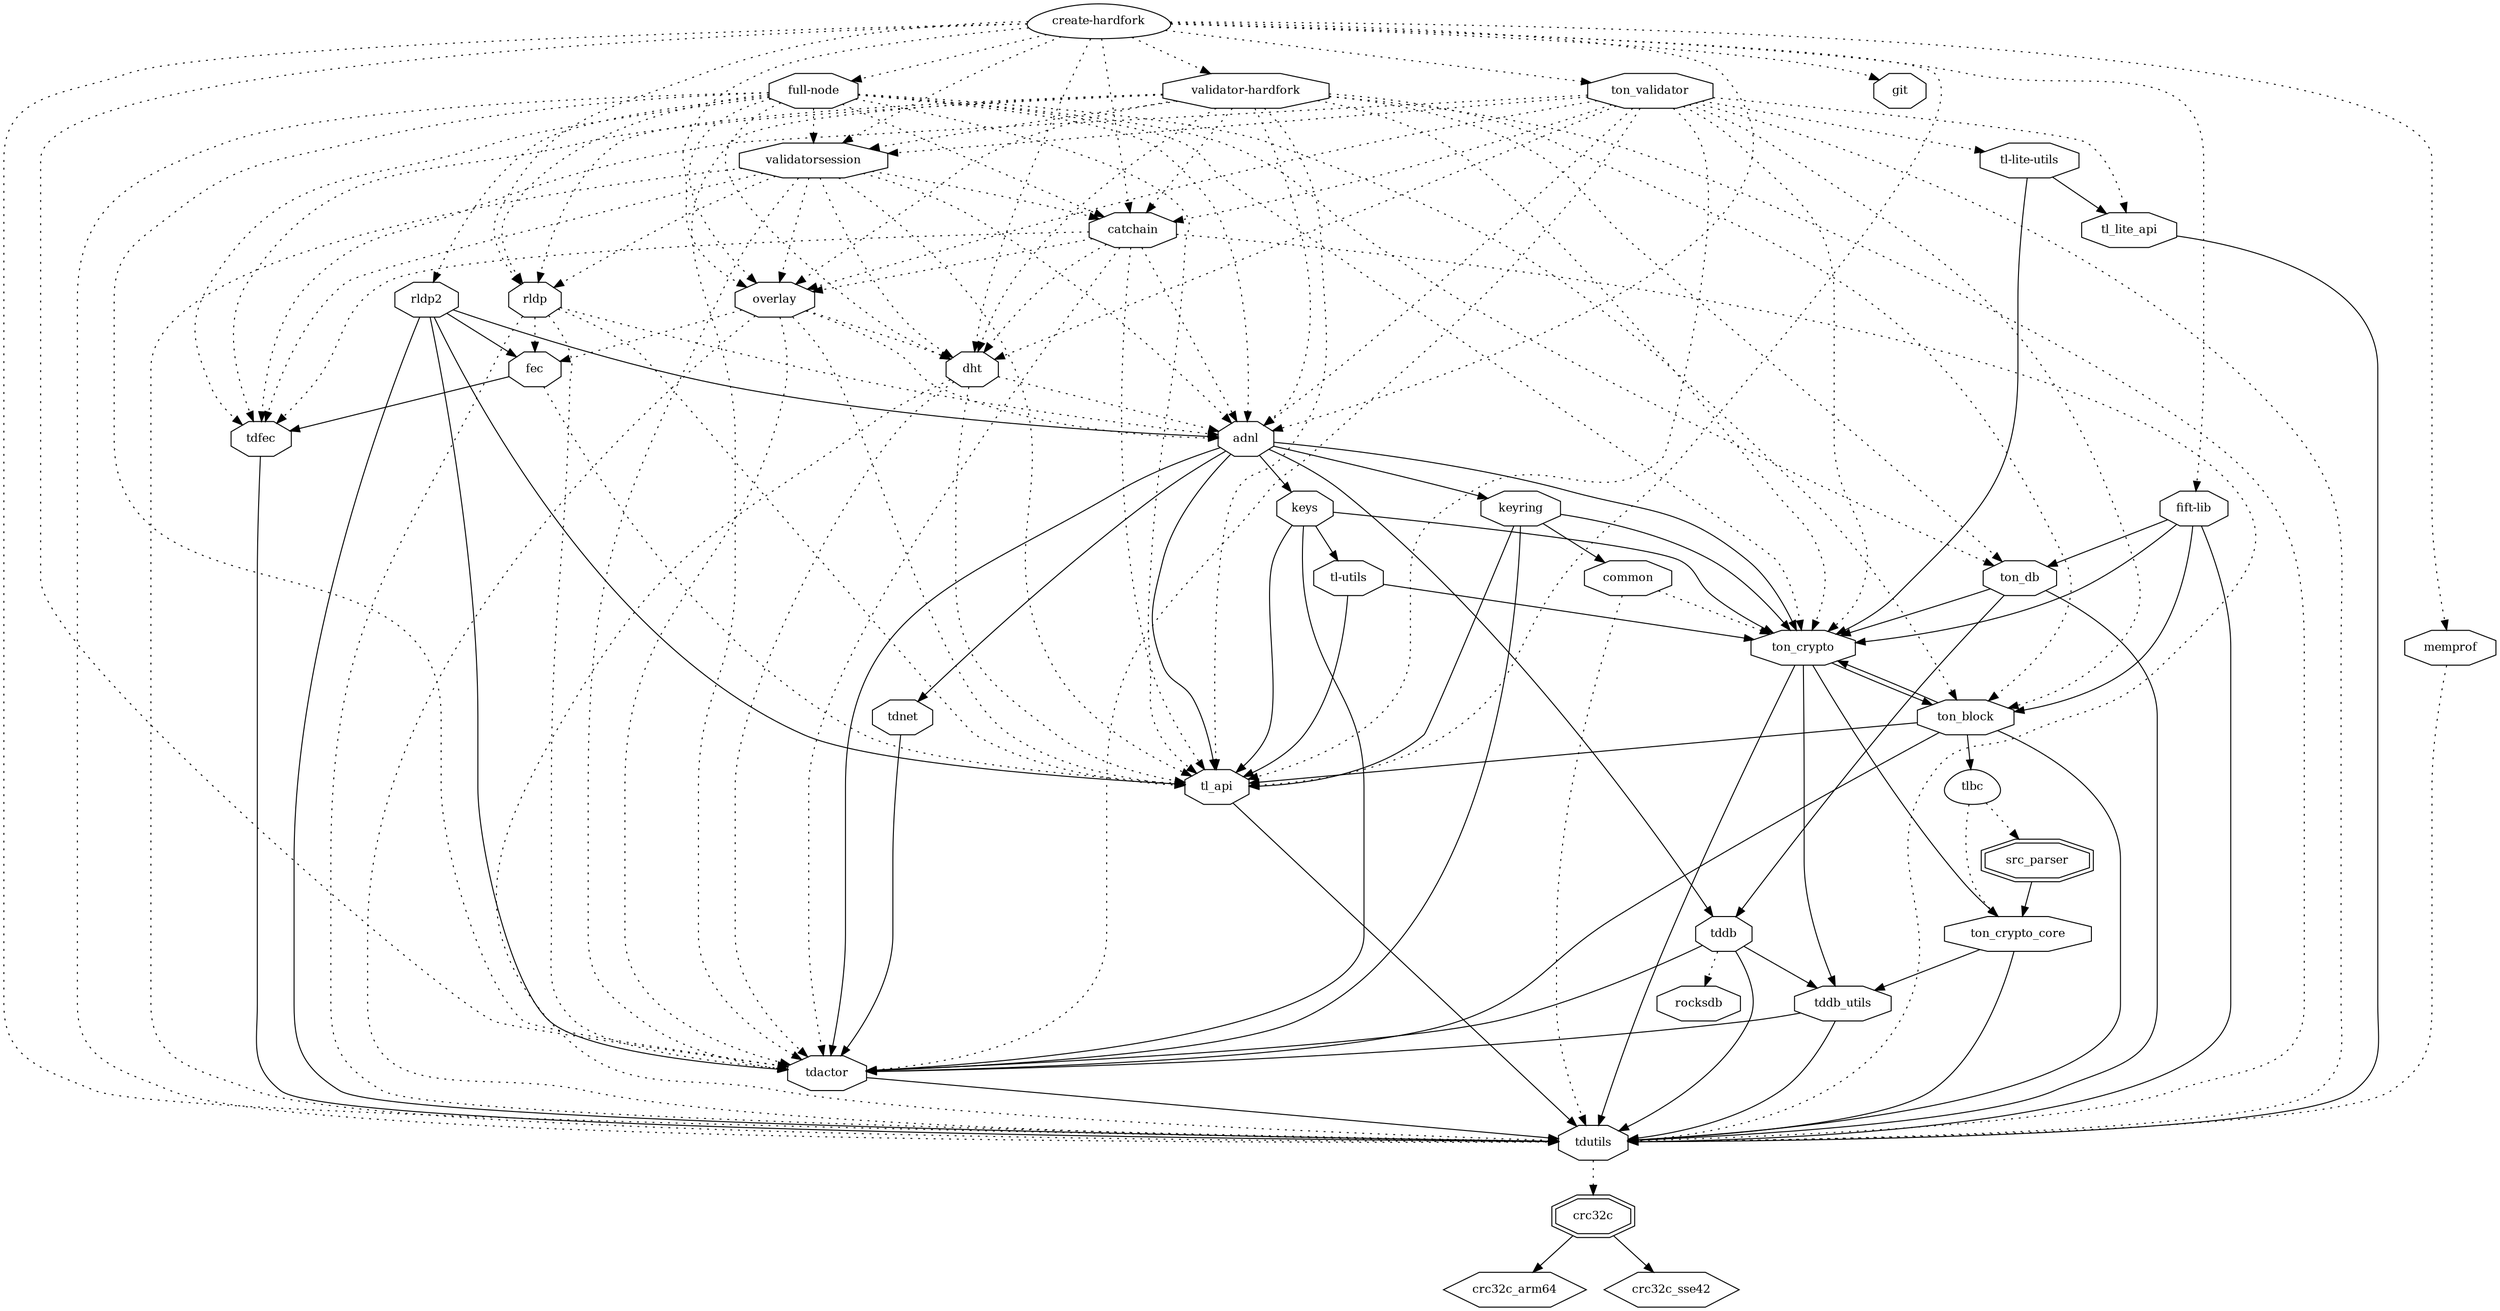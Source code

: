 digraph "create-hardfork" {
node [
  fontsize = "12"
];
    "node56" [ label = "create-hardfork", shape = egg ];
    "node38" [ label = "adnl", shape = octagon ];
    "node56" -> "node38" [ style = dotted ] // create-hardfork -> adnl
    "node39" [ label = "keyring", shape = octagon ];
    "node38" -> "node39"  // adnl -> keyring
    "node40" [ label = "common", shape = octagon ];
    "node39" -> "node40"  // keyring -> common
    "node5" [ label = "tdutils", shape = octagon ];
    "node40" -> "node5" [ style = dotted ] // common -> tdutils
    "node6" [ label = "crc32c", shape = doubleoctagon ];
    "node5" -> "node6" [ style = dotted ] // tdutils -> crc32c
    "node7" [ label = "crc32c_arm64", shape = hexagon ];
    "node6" -> "node7"  // crc32c -> crc32c_arm64
    "node8" [ label = "crc32c_sse42", shape = hexagon ];
    "node6" -> "node8"  // crc32c -> crc32c_sse42
    "node13" [ label = "ton_crypto", shape = octagon ];
    "node40" -> "node13" [ style = dotted ] // common -> ton_crypto
    "node14" [ label = "tddb_utils", shape = octagon ];
    "node13" -> "node14"  // ton_crypto -> tddb_utils
    "node4" [ label = "tdactor", shape = octagon ];
    "node14" -> "node4"  // tddb_utils -> tdactor
    "node5" [ label = "tdutils", shape = octagon ];
    "node4" -> "node5"  // tdactor -> tdutils
    "node5" [ label = "tdutils", shape = octagon ];
    "node14" -> "node5"  // tddb_utils -> tdutils
    "node5" [ label = "tdutils", shape = octagon ];
    "node13" -> "node5"  // ton_crypto -> tdutils
    "node15" [ label = "ton_block", shape = octagon ];
    "node13" -> "node15"  // ton_crypto -> ton_block
    "node4" [ label = "tdactor", shape = octagon ];
    "node15" -> "node4"  // ton_block -> tdactor
    "node5" [ label = "tdutils", shape = octagon ];
    "node15" -> "node5"  // ton_block -> tdutils
    "node10" [ label = "tl_api", shape = octagon ];
    "node15" -> "node10"  // ton_block -> tl_api
    "node5" [ label = "tdutils", shape = octagon ];
    "node10" -> "node5"  // tl_api -> tdutils
    "node16" [ label = "tlbc", shape = egg ];
    "node15" -> "node16"  // ton_block -> tlbc
    "node17" [ label = "src_parser", shape = doubleoctagon ];
    "node16" -> "node17" [ style = dotted ] // tlbc -> src_parser
    "node18" [ label = "ton_crypto_core", shape = octagon ];
    "node17" -> "node18"  // src_parser -> ton_crypto_core
    "node14" [ label = "tddb_utils", shape = octagon ];
    "node18" -> "node14"  // ton_crypto_core -> tddb_utils
    "node5" [ label = "tdutils", shape = octagon ];
    "node18" -> "node5"  // ton_crypto_core -> tdutils
    "node18" [ label = "ton_crypto_core", shape = octagon ];
    "node16" -> "node18" [ style = dotted ] // tlbc -> ton_crypto_core
    "node13" [ label = "ton_crypto", shape = octagon ];
    "node15" -> "node13"  // ton_block -> ton_crypto
    "node18" [ label = "ton_crypto_core", shape = octagon ];
    "node13" -> "node18"  // ton_crypto -> ton_crypto_core
    "node4" [ label = "tdactor", shape = octagon ];
    "node39" -> "node4"  // keyring -> tdactor
    "node10" [ label = "tl_api", shape = octagon ];
    "node39" -> "node10"  // keyring -> tl_api
    "node13" [ label = "ton_crypto", shape = octagon ];
    "node39" -> "node13"  // keyring -> ton_crypto
    "node3" [ label = "keys", shape = octagon ];
    "node38" -> "node3"  // adnl -> keys
    "node4" [ label = "tdactor", shape = octagon ];
    "node3" -> "node4"  // keys -> tdactor
    "node9" [ label = "tl-utils", shape = octagon ];
    "node3" -> "node9"  // keys -> tl-utils
    "node10" [ label = "tl_api", shape = octagon ];
    "node9" -> "node10"  // tl-utils -> tl_api
    "node13" [ label = "ton_crypto", shape = octagon ];
    "node9" -> "node13"  // tl-utils -> ton_crypto
    "node10" [ label = "tl_api", shape = octagon ];
    "node3" -> "node10"  // keys -> tl_api
    "node13" [ label = "ton_crypto", shape = octagon ];
    "node3" -> "node13"  // keys -> ton_crypto
    "node4" [ label = "tdactor", shape = octagon ];
    "node38" -> "node4"  // adnl -> tdactor
    "node26" [ label = "tddb", shape = octagon ];
    "node38" -> "node26"  // adnl -> tddb
    "node27" [ label = "rocksdb", shape = octagon ];
    "node26" -> "node27" [ style = dotted ] // tddb -> rocksdb
    "node4" [ label = "tdactor", shape = octagon ];
    "node26" -> "node4"  // tddb -> tdactor
    "node14" [ label = "tddb_utils", shape = octagon ];
    "node26" -> "node14"  // tddb -> tddb_utils
    "node5" [ label = "tdutils", shape = octagon ];
    "node26" -> "node5"  // tddb -> tdutils
    "node19" [ label = "tdnet", shape = octagon ];
    "node38" -> "node19"  // adnl -> tdnet
    "node4" [ label = "tdactor", shape = octagon ];
    "node19" -> "node4"  // tdnet -> tdactor
    "node10" [ label = "tl_api", shape = octagon ];
    "node38" -> "node10"  // adnl -> tl_api
    "node13" [ label = "ton_crypto", shape = octagon ];
    "node38" -> "node13"  // adnl -> ton_crypto
    "node53" [ label = "catchain", shape = octagon ];
    "node56" -> "node53" [ style = dotted ] // create-hardfork -> catchain
    "node38" [ label = "adnl", shape = octagon ];
    "node53" -> "node38" [ style = dotted ] // catchain -> adnl
    "node42" [ label = "dht", shape = octagon ];
    "node53" -> "node42" [ style = dotted ] // catchain -> dht
    "node38" [ label = "adnl", shape = octagon ];
    "node42" -> "node38" [ style = dotted ] // dht -> adnl
    "node4" [ label = "tdactor", shape = octagon ];
    "node42" -> "node4" [ style = dotted ] // dht -> tdactor
    "node5" [ label = "tdutils", shape = octagon ];
    "node42" -> "node5" [ style = dotted ] // dht -> tdutils
    "node10" [ label = "tl_api", shape = octagon ];
    "node42" -> "node10" [ style = dotted ] // dht -> tl_api
    "node54" [ label = "overlay", shape = octagon ];
    "node53" -> "node54" [ style = dotted ] // catchain -> overlay
    "node38" [ label = "adnl", shape = octagon ];
    "node54" -> "node38" [ style = dotted ] // overlay -> adnl
    "node42" [ label = "dht", shape = octagon ];
    "node54" -> "node42" [ style = dotted ] // overlay -> dht
    "node55" [ label = "fec", shape = octagon ];
    "node54" -> "node55" [ style = dotted ] // overlay -> fec
    "node46" [ label = "tdfec", shape = octagon ];
    "node55" -> "node46"  // fec -> tdfec
    "node5" [ label = "tdutils", shape = octagon ];
    "node46" -> "node5"  // tdfec -> tdutils
    "node10" [ label = "tl_api", shape = octagon ];
    "node55" -> "node10" [ style = dotted ] // fec -> tl_api
    "node4" [ label = "tdactor", shape = octagon ];
    "node54" -> "node4" [ style = dotted ] // overlay -> tdactor
    "node5" [ label = "tdutils", shape = octagon ];
    "node54" -> "node5" [ style = dotted ] // overlay -> tdutils
    "node10" [ label = "tl_api", shape = octagon ];
    "node54" -> "node10" [ style = dotted ] // overlay -> tl_api
    "node4" [ label = "tdactor", shape = octagon ];
    "node53" -> "node4" [ style = dotted ] // catchain -> tdactor
    "node46" [ label = "tdfec", shape = octagon ];
    "node53" -> "node46" [ style = dotted ] // catchain -> tdfec
    "node5" [ label = "tdutils", shape = octagon ];
    "node53" -> "node5" [ style = dotted ] // catchain -> tdutils
    "node10" [ label = "tl_api", shape = octagon ];
    "node53" -> "node10" [ style = dotted ] // catchain -> tl_api
    "node42" [ label = "dht", shape = octagon ];
    "node56" -> "node42" [ style = dotted ] // create-hardfork -> dht
    "node24" [ label = "fift-lib", shape = octagon ];
    "node56" -> "node24" [ style = dotted ] // create-hardfork -> fift-lib
    "node5" [ label = "tdutils", shape = octagon ];
    "node24" -> "node5"  // fift-lib -> tdutils
    "node15" [ label = "ton_block", shape = octagon ];
    "node24" -> "node15"  // fift-lib -> ton_block
    "node13" [ label = "ton_crypto", shape = octagon ];
    "node24" -> "node13"  // fift-lib -> ton_crypto
    "node25" [ label = "ton_db", shape = octagon ];
    "node24" -> "node25"  // fift-lib -> ton_db
    "node26" [ label = "tddb", shape = octagon ];
    "node25" -> "node26"  // ton_db -> tddb
    "node5" [ label = "tdutils", shape = octagon ];
    "node25" -> "node5"  // ton_db -> tdutils
    "node13" [ label = "ton_crypto", shape = octagon ];
    "node25" -> "node13"  // ton_db -> ton_crypto
    "node57" [ label = "full-node", shape = octagon ];
    "node56" -> "node57" [ style = dotted ] // create-hardfork -> full-node
    "node38" [ label = "adnl", shape = octagon ];
    "node57" -> "node38" [ style = dotted ] // full-node -> adnl
    "node53" [ label = "catchain", shape = octagon ];
    "node57" -> "node53" [ style = dotted ] // full-node -> catchain
    "node42" [ label = "dht", shape = octagon ];
    "node57" -> "node42" [ style = dotted ] // full-node -> dht
    "node54" [ label = "overlay", shape = octagon ];
    "node57" -> "node54" [ style = dotted ] // full-node -> overlay
    "node58" [ label = "rldp", shape = octagon ];
    "node57" -> "node58" [ style = dotted ] // full-node -> rldp
    "node38" [ label = "adnl", shape = octagon ];
    "node58" -> "node38" [ style = dotted ] // rldp -> adnl
    "node55" [ label = "fec", shape = octagon ];
    "node58" -> "node55" [ style = dotted ] // rldp -> fec
    "node4" [ label = "tdactor", shape = octagon ];
    "node58" -> "node4" [ style = dotted ] // rldp -> tdactor
    "node5" [ label = "tdutils", shape = octagon ];
    "node58" -> "node5" [ style = dotted ] // rldp -> tdutils
    "node10" [ label = "tl_api", shape = octagon ];
    "node58" -> "node10" [ style = dotted ] // rldp -> tl_api
    "node59" [ label = "rldp2", shape = octagon ];
    "node57" -> "node59" [ style = dotted ] // full-node -> rldp2
    "node38" [ label = "adnl", shape = octagon ];
    "node59" -> "node38"  // rldp2 -> adnl
    "node55" [ label = "fec", shape = octagon ];
    "node59" -> "node55"  // rldp2 -> fec
    "node4" [ label = "tdactor", shape = octagon ];
    "node59" -> "node4"  // rldp2 -> tdactor
    "node5" [ label = "tdutils", shape = octagon ];
    "node59" -> "node5"  // rldp2 -> tdutils
    "node10" [ label = "tl_api", shape = octagon ];
    "node59" -> "node10"  // rldp2 -> tl_api
    "node4" [ label = "tdactor", shape = octagon ];
    "node57" -> "node4" [ style = dotted ] // full-node -> tdactor
    "node46" [ label = "tdfec", shape = octagon ];
    "node57" -> "node46" [ style = dotted ] // full-node -> tdfec
    "node5" [ label = "tdutils", shape = octagon ];
    "node57" -> "node5" [ style = dotted ] // full-node -> tdutils
    "node10" [ label = "tl_api", shape = octagon ];
    "node57" -> "node10" [ style = dotted ] // full-node -> tl_api
    "node15" [ label = "ton_block", shape = octagon ];
    "node57" -> "node15" [ style = dotted ] // full-node -> ton_block
    "node13" [ label = "ton_crypto", shape = octagon ];
    "node57" -> "node13" [ style = dotted ] // full-node -> ton_crypto
    "node25" [ label = "ton_db", shape = octagon ];
    "node57" -> "node25" [ style = dotted ] // full-node -> ton_db
    "node60" [ label = "validatorsession", shape = octagon ];
    "node57" -> "node60" [ style = dotted ] // full-node -> validatorsession
    "node38" [ label = "adnl", shape = octagon ];
    "node60" -> "node38" [ style = dotted ] // validatorsession -> adnl
    "node53" [ label = "catchain", shape = octagon ];
    "node60" -> "node53" [ style = dotted ] // validatorsession -> catchain
    "node42" [ label = "dht", shape = octagon ];
    "node60" -> "node42" [ style = dotted ] // validatorsession -> dht
    "node54" [ label = "overlay", shape = octagon ];
    "node60" -> "node54" [ style = dotted ] // validatorsession -> overlay
    "node58" [ label = "rldp", shape = octagon ];
    "node60" -> "node58" [ style = dotted ] // validatorsession -> rldp
    "node4" [ label = "tdactor", shape = octagon ];
    "node60" -> "node4" [ style = dotted ] // validatorsession -> tdactor
    "node46" [ label = "tdfec", shape = octagon ];
    "node60" -> "node46" [ style = dotted ] // validatorsession -> tdfec
    "node5" [ label = "tdutils", shape = octagon ];
    "node60" -> "node5" [ style = dotted ] // validatorsession -> tdutils
    "node10" [ label = "tl_api", shape = octagon ];
    "node60" -> "node10" [ style = dotted ] // validatorsession -> tl_api
    "node28" [ label = "git", shape = octagon ];
    "node56" -> "node28" [ style = dotted ] // create-hardfork -> git
    "node61" [ label = "memprof", shape = octagon ];
    "node56" -> "node61" [ style = dotted ] // create-hardfork -> memprof
    "node5" [ label = "tdutils", shape = octagon ];
    "node61" -> "node5" [ style = dotted ] // memprof -> tdutils
    "node54" [ label = "overlay", shape = octagon ];
    "node56" -> "node54" [ style = dotted ] // create-hardfork -> overlay
    "node58" [ label = "rldp", shape = octagon ];
    "node56" -> "node58" [ style = dotted ] // create-hardfork -> rldp
    "node4" [ label = "tdactor", shape = octagon ];
    "node56" -> "node4" [ style = dotted ] // create-hardfork -> tdactor
    "node5" [ label = "tdutils", shape = octagon ];
    "node56" -> "node5" [ style = dotted ] // create-hardfork -> tdutils
    "node10" [ label = "tl_api", shape = octagon ];
    "node56" -> "node10" [ style = dotted ] // create-hardfork -> tl_api
    "node62" [ label = "ton_validator", shape = octagon ];
    "node56" -> "node62" [ style = dotted ] // create-hardfork -> ton_validator
    "node38" [ label = "adnl", shape = octagon ];
    "node62" -> "node38" [ style = dotted ] // ton_validator -> adnl
    "node53" [ label = "catchain", shape = octagon ];
    "node62" -> "node53" [ style = dotted ] // ton_validator -> catchain
    "node42" [ label = "dht", shape = octagon ];
    "node62" -> "node42" [ style = dotted ] // ton_validator -> dht
    "node54" [ label = "overlay", shape = octagon ];
    "node62" -> "node54" [ style = dotted ] // ton_validator -> overlay
    "node4" [ label = "tdactor", shape = octagon ];
    "node62" -> "node4" [ style = dotted ] // ton_validator -> tdactor
    "node46" [ label = "tdfec", shape = octagon ];
    "node62" -> "node46" [ style = dotted ] // ton_validator -> tdfec
    "node5" [ label = "tdutils", shape = octagon ];
    "node62" -> "node5" [ style = dotted ] // ton_validator -> tdutils
    "node31" [ label = "tl-lite-utils", shape = octagon ];
    "node62" -> "node31" [ style = dotted ] // ton_validator -> tl-lite-utils
    "node20" [ label = "tl_lite_api", shape = octagon ];
    "node31" -> "node20"  // tl-lite-utils -> tl_lite_api
    "node5" [ label = "tdutils", shape = octagon ];
    "node20" -> "node5"  // tl_lite_api -> tdutils
    "node13" [ label = "ton_crypto", shape = octagon ];
    "node31" -> "node13"  // tl-lite-utils -> ton_crypto
    "node10" [ label = "tl_api", shape = octagon ];
    "node62" -> "node10" [ style = dotted ] // ton_validator -> tl_api
    "node20" [ label = "tl_lite_api", shape = octagon ];
    "node62" -> "node20" [ style = dotted ] // ton_validator -> tl_lite_api
    "node15" [ label = "ton_block", shape = octagon ];
    "node62" -> "node15" [ style = dotted ] // ton_validator -> ton_block
    "node13" [ label = "ton_crypto", shape = octagon ];
    "node62" -> "node13" [ style = dotted ] // ton_validator -> ton_crypto
    "node60" [ label = "validatorsession", shape = octagon ];
    "node62" -> "node60" [ style = dotted ] // ton_validator -> validatorsession
    "node63" [ label = "validator-hardfork", shape = octagon ];
    "node56" -> "node63" [ style = dotted ] // create-hardfork -> validator-hardfork
    "node38" [ label = "adnl", shape = octagon ];
    "node63" -> "node38" [ style = dotted ] // validator-hardfork -> adnl
    "node53" [ label = "catchain", shape = octagon ];
    "node63" -> "node53" [ style = dotted ] // validator-hardfork -> catchain
    "node42" [ label = "dht", shape = octagon ];
    "node63" -> "node42" [ style = dotted ] // validator-hardfork -> dht
    "node54" [ label = "overlay", shape = octagon ];
    "node63" -> "node54" [ style = dotted ] // validator-hardfork -> overlay
    "node58" [ label = "rldp", shape = octagon ];
    "node63" -> "node58" [ style = dotted ] // validator-hardfork -> rldp
    "node4" [ label = "tdactor", shape = octagon ];
    "node63" -> "node4" [ style = dotted ] // validator-hardfork -> tdactor
    "node46" [ label = "tdfec", shape = octagon ];
    "node63" -> "node46" [ style = dotted ] // validator-hardfork -> tdfec
    "node5" [ label = "tdutils", shape = octagon ];
    "node63" -> "node5" [ style = dotted ] // validator-hardfork -> tdutils
    "node10" [ label = "tl_api", shape = octagon ];
    "node63" -> "node10" [ style = dotted ] // validator-hardfork -> tl_api
    "node15" [ label = "ton_block", shape = octagon ];
    "node63" -> "node15" [ style = dotted ] // validator-hardfork -> ton_block
    "node13" [ label = "ton_crypto", shape = octagon ];
    "node63" -> "node13" [ style = dotted ] // validator-hardfork -> ton_crypto
    "node25" [ label = "ton_db", shape = octagon ];
    "node63" -> "node25" [ style = dotted ] // validator-hardfork -> ton_db
    "node60" [ label = "validatorsession", shape = octagon ];
    "node63" -> "node60" [ style = dotted ] // validator-hardfork -> validatorsession
    "node60" [ label = "validatorsession", shape = octagon ];
    "node56" -> "node60" [ style = dotted ] // create-hardfork -> validatorsession
}
